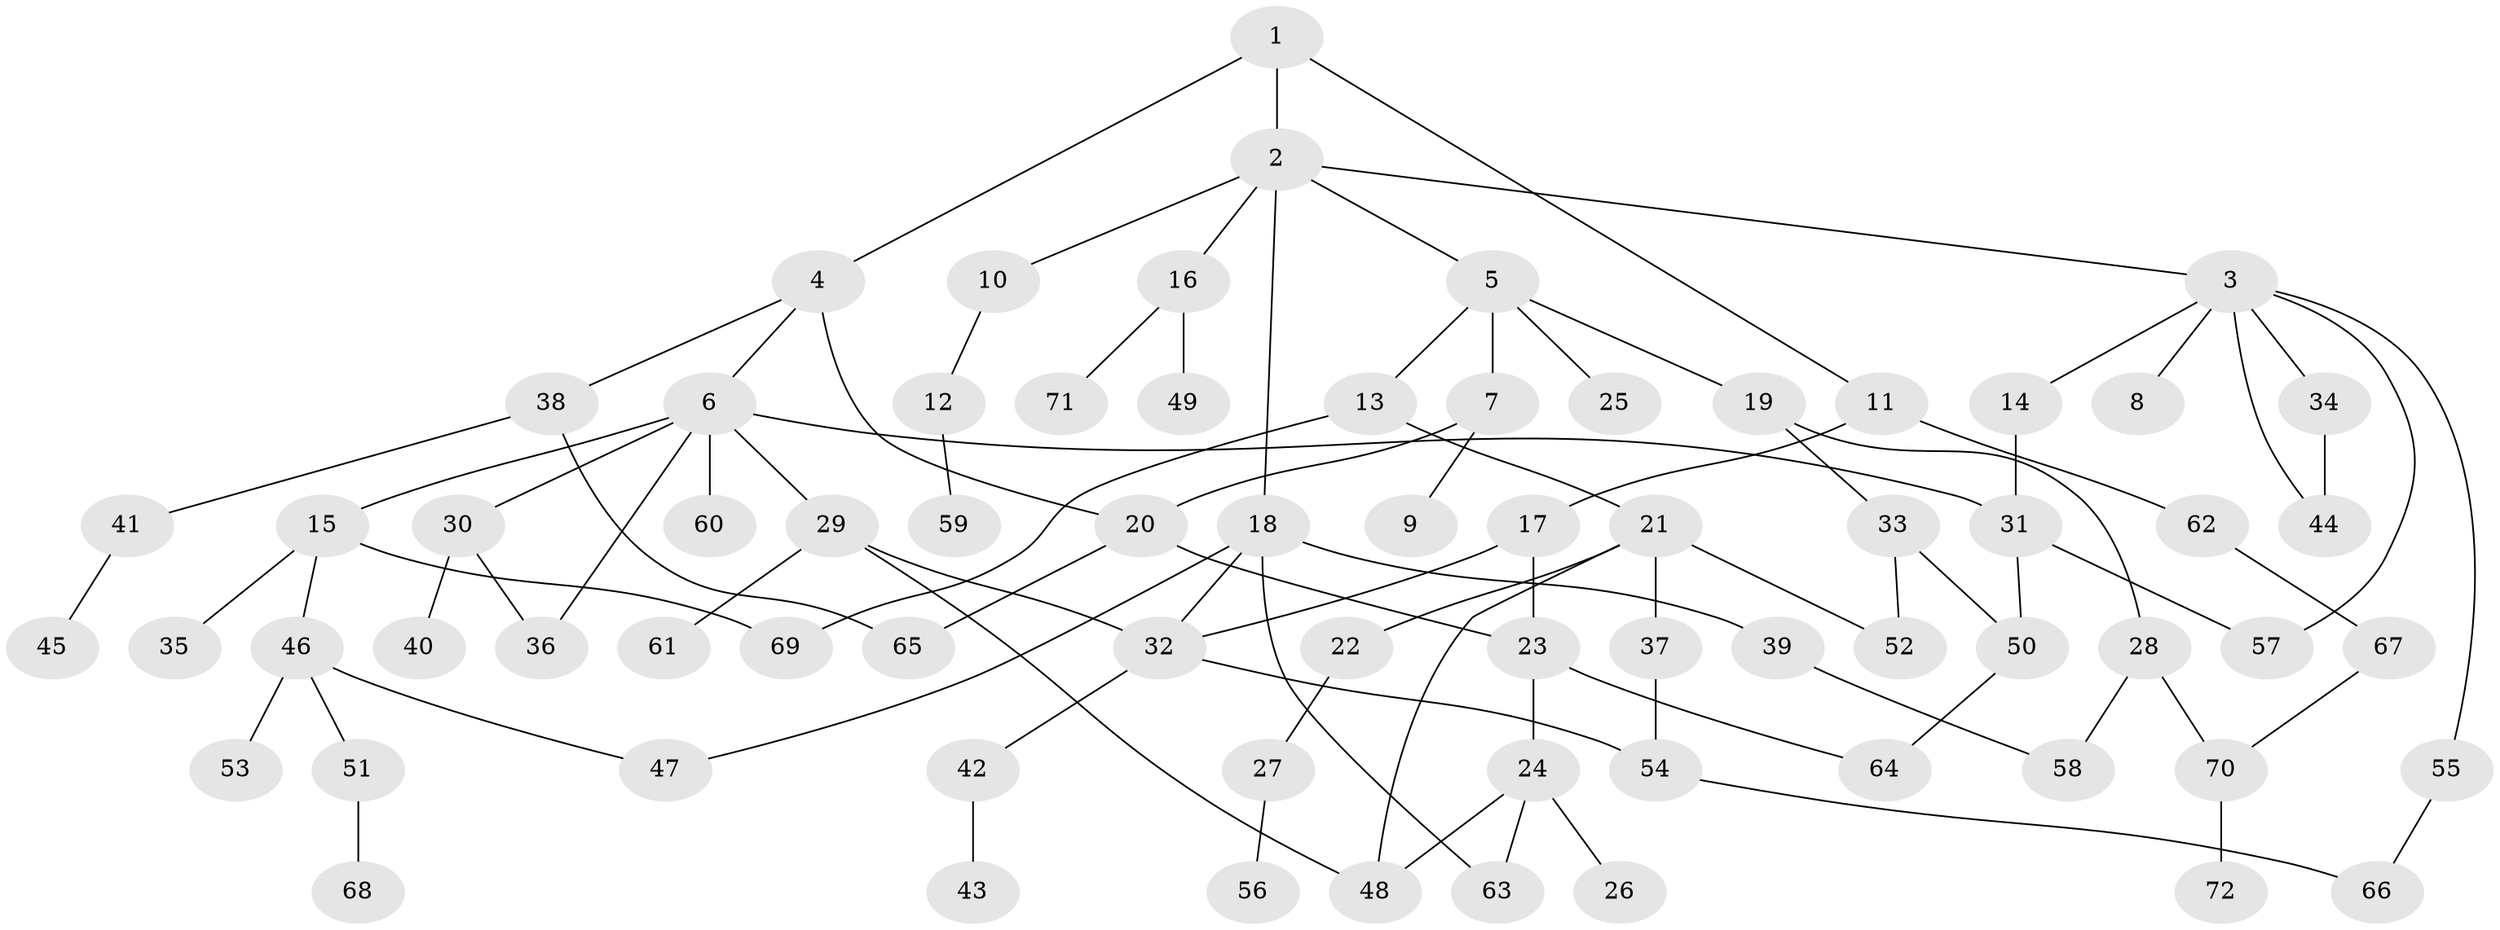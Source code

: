 // coarse degree distribution, {5: 0.08888888888888889, 6: 0.06666666666666667, 9: 0.022222222222222223, 1: 0.3111111111111111, 3: 0.2, 2: 0.2, 4: 0.1111111111111111}
// Generated by graph-tools (version 1.1) at 2025/23/03/03/25 07:23:35]
// undirected, 72 vertices, 92 edges
graph export_dot {
graph [start="1"]
  node [color=gray90,style=filled];
  1;
  2;
  3;
  4;
  5;
  6;
  7;
  8;
  9;
  10;
  11;
  12;
  13;
  14;
  15;
  16;
  17;
  18;
  19;
  20;
  21;
  22;
  23;
  24;
  25;
  26;
  27;
  28;
  29;
  30;
  31;
  32;
  33;
  34;
  35;
  36;
  37;
  38;
  39;
  40;
  41;
  42;
  43;
  44;
  45;
  46;
  47;
  48;
  49;
  50;
  51;
  52;
  53;
  54;
  55;
  56;
  57;
  58;
  59;
  60;
  61;
  62;
  63;
  64;
  65;
  66;
  67;
  68;
  69;
  70;
  71;
  72;
  1 -- 2;
  1 -- 4;
  1 -- 11;
  2 -- 3;
  2 -- 5;
  2 -- 10;
  2 -- 16;
  2 -- 18;
  3 -- 8;
  3 -- 14;
  3 -- 34;
  3 -- 44;
  3 -- 55;
  3 -- 57;
  4 -- 6;
  4 -- 38;
  4 -- 20;
  5 -- 7;
  5 -- 13;
  5 -- 19;
  5 -- 25;
  6 -- 15;
  6 -- 29;
  6 -- 30;
  6 -- 60;
  6 -- 31;
  6 -- 36;
  7 -- 9;
  7 -- 20;
  10 -- 12;
  11 -- 17;
  11 -- 62;
  12 -- 59;
  13 -- 21;
  13 -- 69;
  14 -- 31;
  15 -- 35;
  15 -- 46;
  15 -- 69;
  16 -- 49;
  16 -- 71;
  17 -- 23;
  17 -- 32;
  18 -- 32;
  18 -- 39;
  18 -- 47;
  18 -- 63;
  19 -- 28;
  19 -- 33;
  20 -- 23;
  20 -- 65;
  21 -- 22;
  21 -- 37;
  21 -- 52;
  21 -- 48;
  22 -- 27;
  23 -- 24;
  23 -- 64;
  24 -- 26;
  24 -- 48;
  24 -- 63;
  27 -- 56;
  28 -- 58;
  28 -- 70;
  29 -- 61;
  29 -- 32;
  29 -- 48;
  30 -- 36;
  30 -- 40;
  31 -- 50;
  31 -- 57;
  32 -- 42;
  32 -- 54;
  33 -- 50;
  33 -- 52;
  34 -- 44;
  37 -- 54;
  38 -- 41;
  38 -- 65;
  39 -- 58;
  41 -- 45;
  42 -- 43;
  46 -- 47;
  46 -- 51;
  46 -- 53;
  50 -- 64;
  51 -- 68;
  54 -- 66;
  55 -- 66;
  62 -- 67;
  67 -- 70;
  70 -- 72;
}
